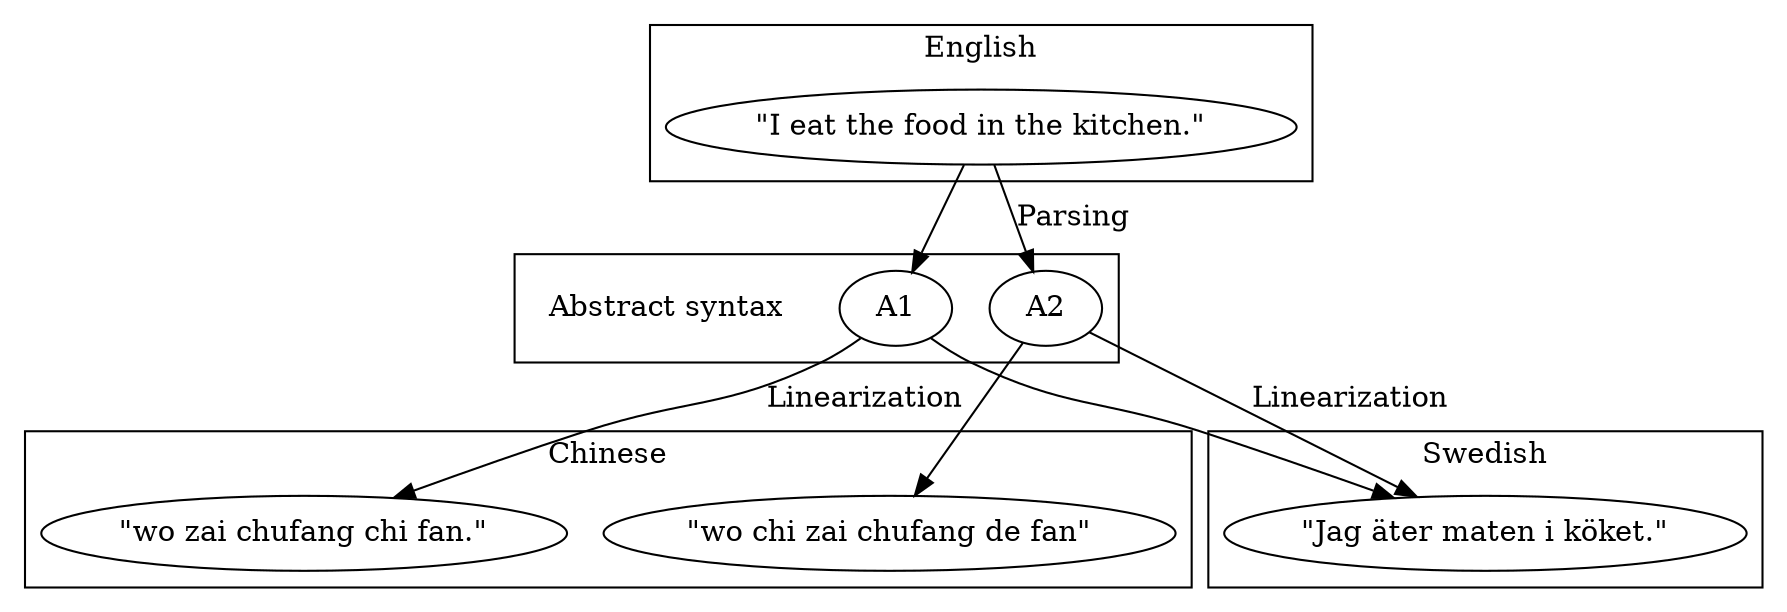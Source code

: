 digraph G {
   eng -> A1;
   eng -> A2[label = "Parsing"];
   A1 -> chi1 [label = "Linearization"];
   A2 -> chi2;
   A1 -> swe;
   A2 -> swe [label = "Linearization"];

   subgraph cluster_english {
      label = "English"
      eng;
   }

   subgraph cluster_abstract {
      "Abstract syntax" [shape = plaintext];
      A1; A2
   }
   subgraph cluster_chinese {
      label = "Chinese"
      chi1; chi2;
   }
   subgraph cluster_swedish {
      label = "Swedish"
      swe
   }

   eng [label = "\"I eat the food in the kitchen.\""]
   chi1 [label = "\"wo zai chufang chi fan.\""]
   chi2 [label = "\"wo chi zai chufang de fan\""]
   swe [label = "\"Jag äter maten i köket.\""]

}
